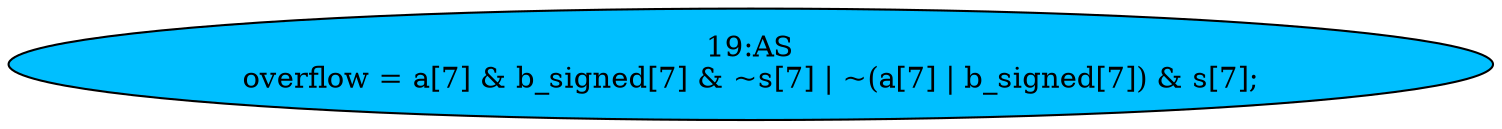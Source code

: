 strict digraph "" {
	node [label="\N"];
	"19:AS"	[ast="<pyverilog.vparser.ast.Assign object at 0x7fe4142d88d0>",
		def_var="['overflow']",
		fillcolor=deepskyblue,
		label="19:AS
overflow = a[7] & b_signed[7] & ~s[7] | ~(a[7] | b_signed[7]) & s[7];",
		statements="[]",
		style=filled,
		typ=Assign,
		use_var="['a', 'b_signed', 's', 'a', 'b_signed', 's']"];
}
